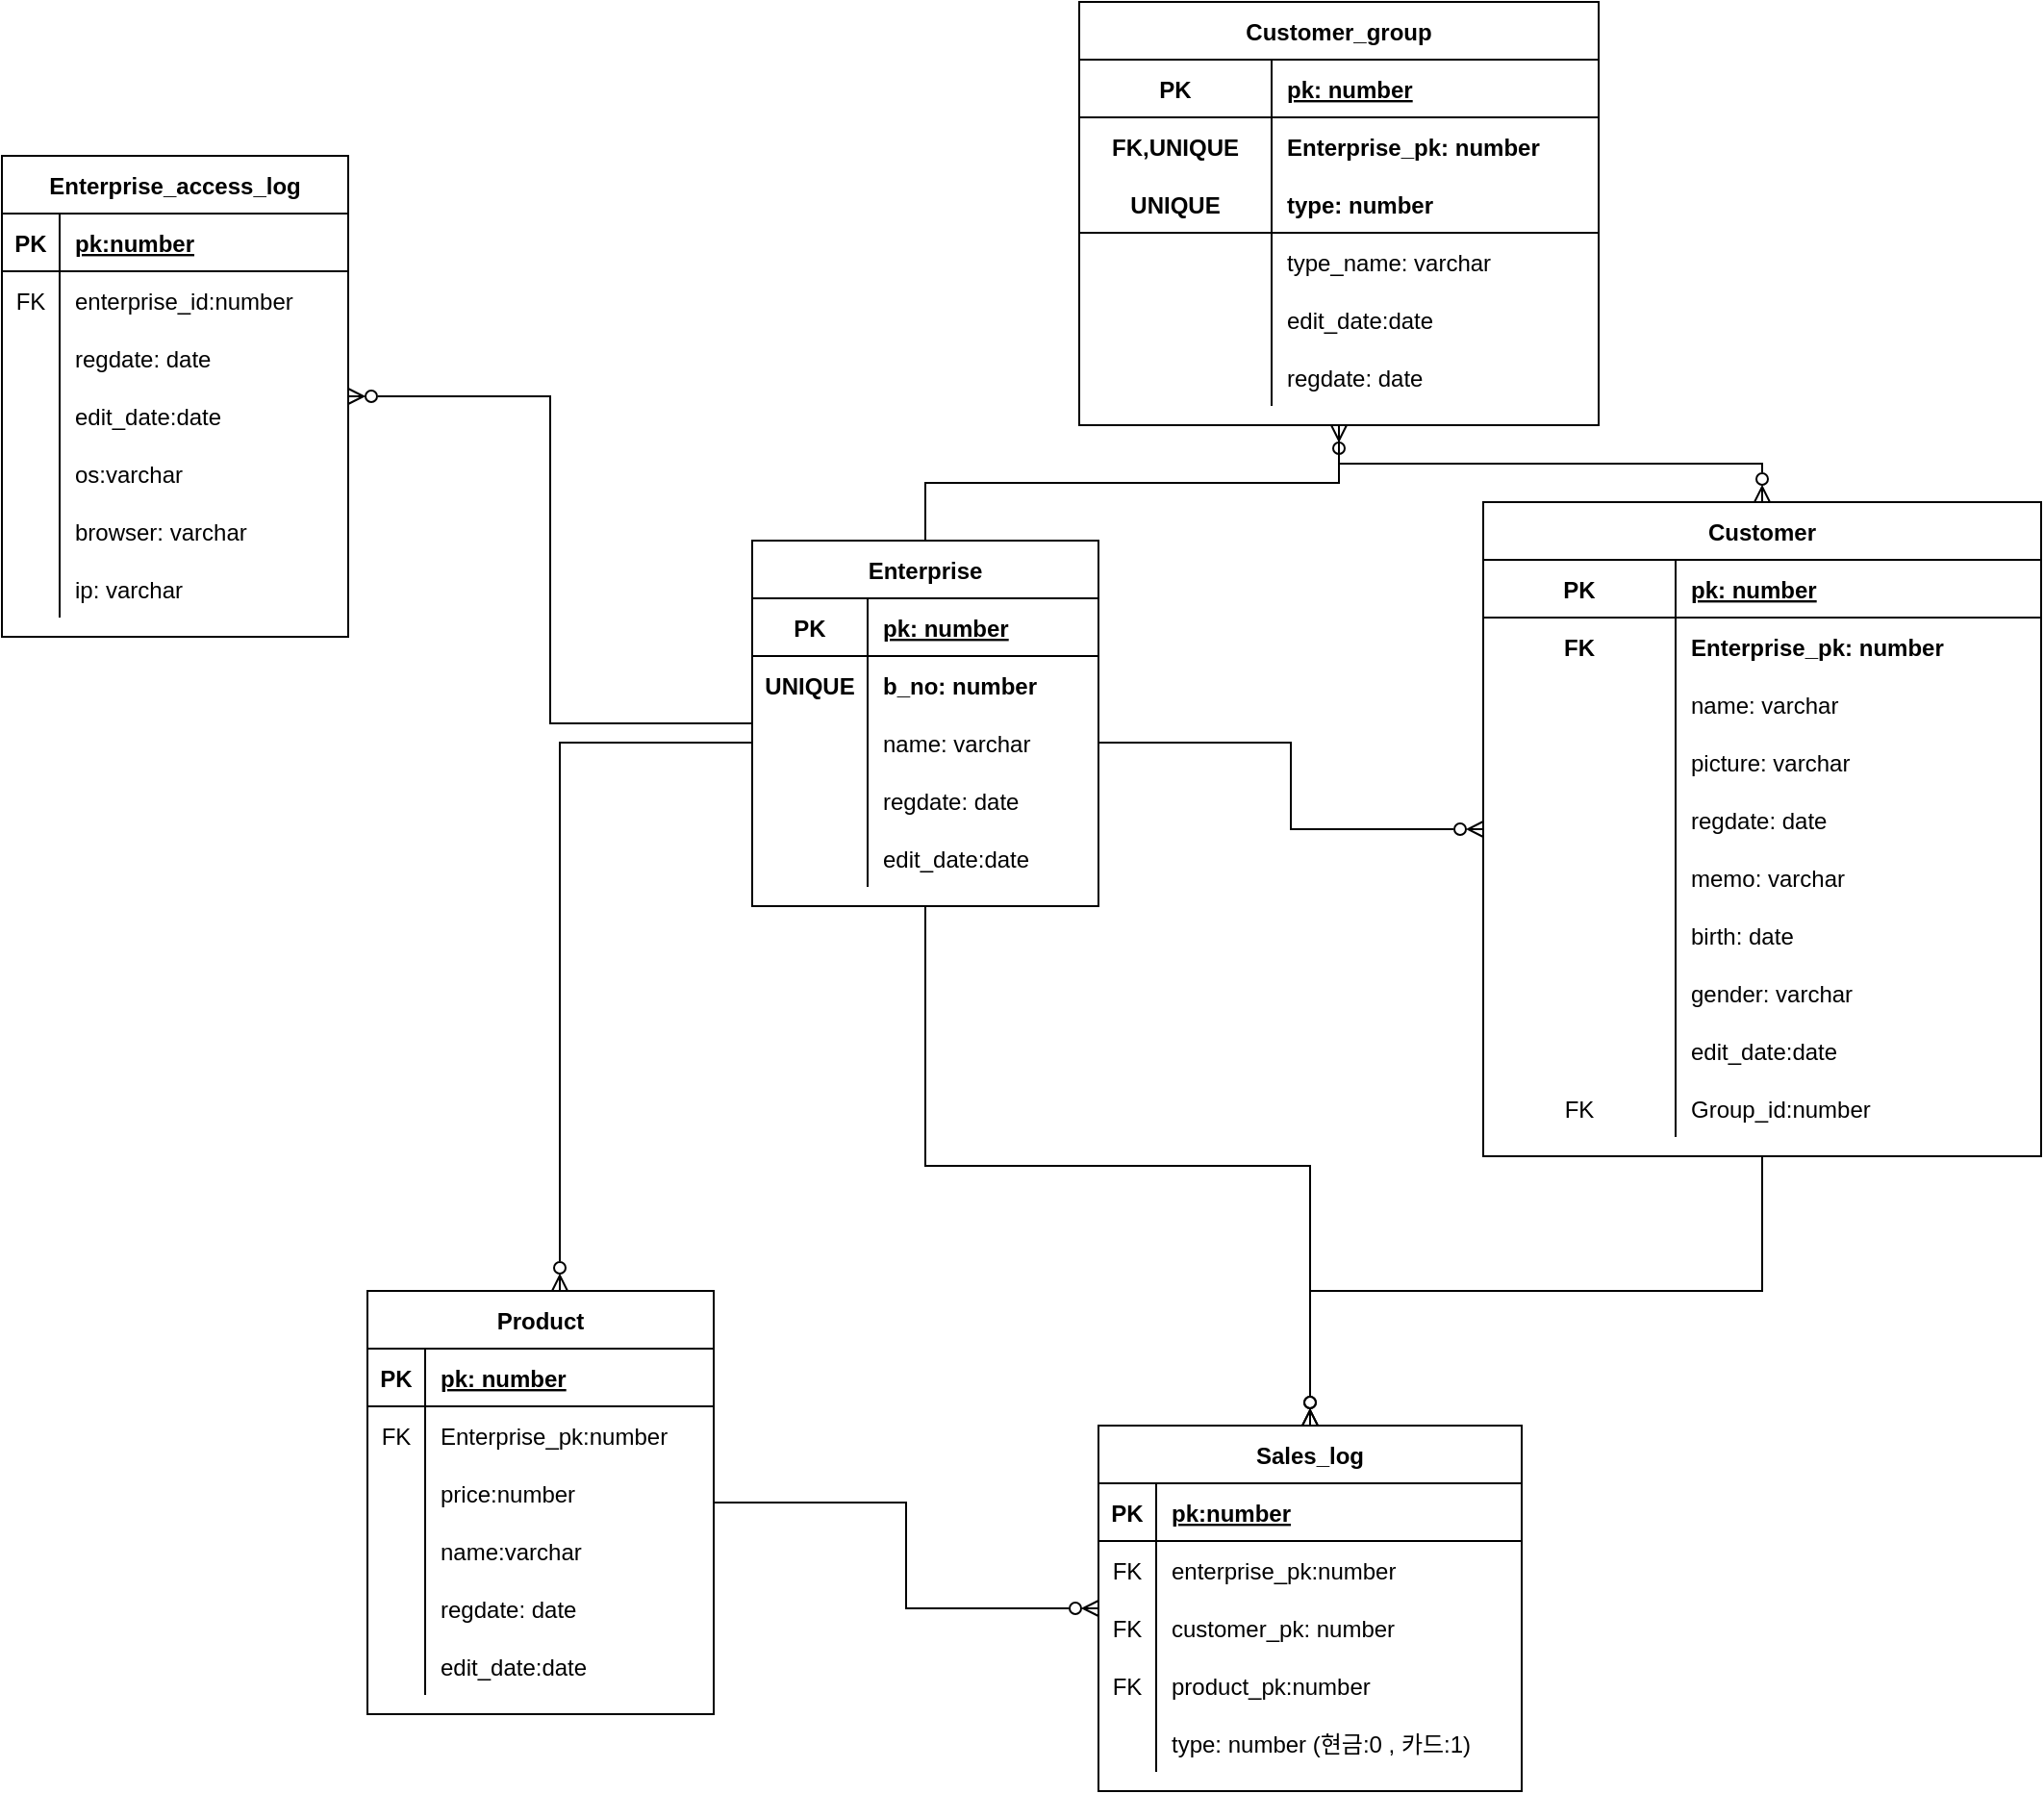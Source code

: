<mxfile>
    <diagram id="R2lEEEUBdFMjLlhIrx00" name="Page-1">
        <mxGraphModel dx="1968" dy="1538" grid="1" gridSize="10" guides="1" tooltips="1" connect="1" arrows="1" fold="1" page="1" pageScale="1" pageWidth="850" pageHeight="1100" math="0" shadow="0" extFonts="Permanent Marker^https://fonts.googleapis.com/css?family=Permanent+Marker">
            <root>
                <mxCell id="0"/>
                <mxCell id="1" parent="0"/>
                <mxCell id="xDkCP7w5JGBjfK6bOIif-144" style="edgeStyle=orthogonalEdgeStyle;rounded=0;orthogonalLoop=1;jettySize=auto;html=1;endArrow=ERzeroToMany;endFill=0;" parent="1" source="C-vyLk0tnHw3VtMMgP7b-23" target="xDkCP7w5JGBjfK6bOIif-127" edge="1">
                    <mxGeometry relative="1" as="geometry"/>
                </mxCell>
                <mxCell id="C-vyLk0tnHw3VtMMgP7b-23" value="Customer" style="shape=table;startSize=30;container=1;collapsible=1;childLayout=tableLayout;fixedRows=1;rowLines=0;fontStyle=1;align=center;resizeLast=1;" parent="1" vertex="1">
                    <mxGeometry x="430" y="230" width="290" height="340" as="geometry"/>
                </mxCell>
                <mxCell id="C-vyLk0tnHw3VtMMgP7b-24" value="" style="shape=partialRectangle;collapsible=0;dropTarget=0;pointerEvents=0;fillColor=none;points=[[0,0.5],[1,0.5]];portConstraint=eastwest;top=0;left=0;right=0;bottom=1;" parent="C-vyLk0tnHw3VtMMgP7b-23" vertex="1">
                    <mxGeometry y="30" width="290" height="30" as="geometry"/>
                </mxCell>
                <mxCell id="C-vyLk0tnHw3VtMMgP7b-25" value="PK" style="shape=partialRectangle;overflow=hidden;connectable=0;fillColor=none;top=0;left=0;bottom=0;right=0;fontStyle=1;" parent="C-vyLk0tnHw3VtMMgP7b-24" vertex="1">
                    <mxGeometry width="100" height="30" as="geometry">
                        <mxRectangle width="100" height="30" as="alternateBounds"/>
                    </mxGeometry>
                </mxCell>
                <mxCell id="C-vyLk0tnHw3VtMMgP7b-26" value="pk: number" style="shape=partialRectangle;overflow=hidden;connectable=0;fillColor=none;top=0;left=0;bottom=0;right=0;align=left;spacingLeft=6;fontStyle=5;" parent="C-vyLk0tnHw3VtMMgP7b-24" vertex="1">
                    <mxGeometry x="100" width="190" height="30" as="geometry">
                        <mxRectangle width="190" height="30" as="alternateBounds"/>
                    </mxGeometry>
                </mxCell>
                <mxCell id="C-vyLk0tnHw3VtMMgP7b-27" value="" style="shape=partialRectangle;collapsible=0;dropTarget=0;pointerEvents=0;fillColor=none;points=[[0,0.5],[1,0.5]];portConstraint=eastwest;top=0;left=0;right=0;bottom=0;" parent="C-vyLk0tnHw3VtMMgP7b-23" vertex="1">
                    <mxGeometry y="60" width="290" height="30" as="geometry"/>
                </mxCell>
                <mxCell id="C-vyLk0tnHw3VtMMgP7b-28" value="FK" style="shape=partialRectangle;overflow=hidden;connectable=0;fillColor=none;top=0;left=0;bottom=0;right=0;fontStyle=1" parent="C-vyLk0tnHw3VtMMgP7b-27" vertex="1">
                    <mxGeometry width="100" height="30" as="geometry">
                        <mxRectangle width="100" height="30" as="alternateBounds"/>
                    </mxGeometry>
                </mxCell>
                <mxCell id="C-vyLk0tnHw3VtMMgP7b-29" value="Enterprise_pk: number" style="shape=partialRectangle;overflow=hidden;connectable=0;fillColor=none;top=0;left=0;bottom=0;right=0;align=left;spacingLeft=6;fontStyle=1" parent="C-vyLk0tnHw3VtMMgP7b-27" vertex="1">
                    <mxGeometry x="100" width="190" height="30" as="geometry">
                        <mxRectangle width="190" height="30" as="alternateBounds"/>
                    </mxGeometry>
                </mxCell>
                <mxCell id="xDkCP7w5JGBjfK6bOIif-24" value="" style="shape=partialRectangle;collapsible=0;dropTarget=0;pointerEvents=0;fillColor=none;top=0;left=0;bottom=0;right=0;points=[[0,0.5],[1,0.5]];portConstraint=eastwest;" parent="C-vyLk0tnHw3VtMMgP7b-23" vertex="1">
                    <mxGeometry y="90" width="290" height="30" as="geometry"/>
                </mxCell>
                <mxCell id="xDkCP7w5JGBjfK6bOIif-25" value="" style="shape=partialRectangle;connectable=0;fillColor=none;top=0;left=0;bottom=0;right=0;editable=1;overflow=hidden;" parent="xDkCP7w5JGBjfK6bOIif-24" vertex="1">
                    <mxGeometry width="100" height="30" as="geometry">
                        <mxRectangle width="100" height="30" as="alternateBounds"/>
                    </mxGeometry>
                </mxCell>
                <mxCell id="xDkCP7w5JGBjfK6bOIif-26" value="name: varchar" style="shape=partialRectangle;connectable=0;fillColor=none;top=0;left=0;bottom=0;right=0;align=left;spacingLeft=6;overflow=hidden;" parent="xDkCP7w5JGBjfK6bOIif-24" vertex="1">
                    <mxGeometry x="100" width="190" height="30" as="geometry">
                        <mxRectangle width="190" height="30" as="alternateBounds"/>
                    </mxGeometry>
                </mxCell>
                <mxCell id="xDkCP7w5JGBjfK6bOIif-36" value="" style="shape=partialRectangle;collapsible=0;dropTarget=0;pointerEvents=0;fillColor=none;top=0;left=0;bottom=0;right=0;points=[[0,0.5],[1,0.5]];portConstraint=eastwest;" parent="C-vyLk0tnHw3VtMMgP7b-23" vertex="1">
                    <mxGeometry y="120" width="290" height="30" as="geometry"/>
                </mxCell>
                <mxCell id="xDkCP7w5JGBjfK6bOIif-37" value="" style="shape=partialRectangle;connectable=0;fillColor=none;top=0;left=0;bottom=0;right=0;editable=1;overflow=hidden;" parent="xDkCP7w5JGBjfK6bOIif-36" vertex="1">
                    <mxGeometry width="100" height="30" as="geometry">
                        <mxRectangle width="100" height="30" as="alternateBounds"/>
                    </mxGeometry>
                </mxCell>
                <mxCell id="xDkCP7w5JGBjfK6bOIif-38" value="picture: varchar" style="shape=partialRectangle;connectable=0;fillColor=none;top=0;left=0;bottom=0;right=0;align=left;spacingLeft=6;overflow=hidden;" parent="xDkCP7w5JGBjfK6bOIif-36" vertex="1">
                    <mxGeometry x="100" width="190" height="30" as="geometry">
                        <mxRectangle width="190" height="30" as="alternateBounds"/>
                    </mxGeometry>
                </mxCell>
                <mxCell id="xDkCP7w5JGBjfK6bOIif-40" value="" style="shape=partialRectangle;collapsible=0;dropTarget=0;pointerEvents=0;fillColor=none;top=0;left=0;bottom=0;right=0;points=[[0,0.5],[1,0.5]];portConstraint=eastwest;" parent="C-vyLk0tnHw3VtMMgP7b-23" vertex="1">
                    <mxGeometry y="150" width="290" height="30" as="geometry"/>
                </mxCell>
                <mxCell id="xDkCP7w5JGBjfK6bOIif-41" value="" style="shape=partialRectangle;connectable=0;fillColor=none;top=0;left=0;bottom=0;right=0;editable=1;overflow=hidden;" parent="xDkCP7w5JGBjfK6bOIif-40" vertex="1">
                    <mxGeometry width="100" height="30" as="geometry">
                        <mxRectangle width="100" height="30" as="alternateBounds"/>
                    </mxGeometry>
                </mxCell>
                <mxCell id="xDkCP7w5JGBjfK6bOIif-42" value="regdate: date" style="shape=partialRectangle;connectable=0;fillColor=none;top=0;left=0;bottom=0;right=0;align=left;spacingLeft=6;overflow=hidden;" parent="xDkCP7w5JGBjfK6bOIif-40" vertex="1">
                    <mxGeometry x="100" width="190" height="30" as="geometry">
                        <mxRectangle width="190" height="30" as="alternateBounds"/>
                    </mxGeometry>
                </mxCell>
                <mxCell id="xDkCP7w5JGBjfK6bOIif-32" value="" style="shape=partialRectangle;collapsible=0;dropTarget=0;pointerEvents=0;fillColor=none;top=0;left=0;bottom=0;right=0;points=[[0,0.5],[1,0.5]];portConstraint=eastwest;" parent="C-vyLk0tnHw3VtMMgP7b-23" vertex="1">
                    <mxGeometry y="180" width="290" height="30" as="geometry"/>
                </mxCell>
                <mxCell id="xDkCP7w5JGBjfK6bOIif-33" value="" style="shape=partialRectangle;connectable=0;fillColor=none;top=0;left=0;bottom=0;right=0;editable=1;overflow=hidden;" parent="xDkCP7w5JGBjfK6bOIif-32" vertex="1">
                    <mxGeometry width="100" height="30" as="geometry">
                        <mxRectangle width="100" height="30" as="alternateBounds"/>
                    </mxGeometry>
                </mxCell>
                <mxCell id="xDkCP7w5JGBjfK6bOIif-34" value="memo: varchar" style="shape=partialRectangle;connectable=0;fillColor=none;top=0;left=0;bottom=0;right=0;align=left;spacingLeft=6;overflow=hidden;" parent="xDkCP7w5JGBjfK6bOIif-32" vertex="1">
                    <mxGeometry x="100" width="190" height="30" as="geometry">
                        <mxRectangle width="190" height="30" as="alternateBounds"/>
                    </mxGeometry>
                </mxCell>
                <mxCell id="xDkCP7w5JGBjfK6bOIif-44" value="" style="shape=partialRectangle;collapsible=0;dropTarget=0;pointerEvents=0;fillColor=none;top=0;left=0;bottom=0;right=0;points=[[0,0.5],[1,0.5]];portConstraint=eastwest;" parent="C-vyLk0tnHw3VtMMgP7b-23" vertex="1">
                    <mxGeometry y="210" width="290" height="30" as="geometry"/>
                </mxCell>
                <mxCell id="xDkCP7w5JGBjfK6bOIif-45" value="" style="shape=partialRectangle;connectable=0;fillColor=none;top=0;left=0;bottom=0;right=0;editable=1;overflow=hidden;" parent="xDkCP7w5JGBjfK6bOIif-44" vertex="1">
                    <mxGeometry width="100" height="30" as="geometry">
                        <mxRectangle width="100" height="30" as="alternateBounds"/>
                    </mxGeometry>
                </mxCell>
                <mxCell id="xDkCP7w5JGBjfK6bOIif-46" value="birth: date" style="shape=partialRectangle;connectable=0;fillColor=none;top=0;left=0;bottom=0;right=0;align=left;spacingLeft=6;overflow=hidden;" parent="xDkCP7w5JGBjfK6bOIif-44" vertex="1">
                    <mxGeometry x="100" width="190" height="30" as="geometry">
                        <mxRectangle width="190" height="30" as="alternateBounds"/>
                    </mxGeometry>
                </mxCell>
                <mxCell id="xDkCP7w5JGBjfK6bOIif-52" value="" style="shape=partialRectangle;collapsible=0;dropTarget=0;pointerEvents=0;fillColor=none;top=0;left=0;bottom=0;right=0;points=[[0,0.5],[1,0.5]];portConstraint=eastwest;" parent="C-vyLk0tnHw3VtMMgP7b-23" vertex="1">
                    <mxGeometry y="240" width="290" height="30" as="geometry"/>
                </mxCell>
                <mxCell id="xDkCP7w5JGBjfK6bOIif-53" value="" style="shape=partialRectangle;connectable=0;fillColor=none;top=0;left=0;bottom=0;right=0;editable=1;overflow=hidden;" parent="xDkCP7w5JGBjfK6bOIif-52" vertex="1">
                    <mxGeometry width="100" height="30" as="geometry">
                        <mxRectangle width="100" height="30" as="alternateBounds"/>
                    </mxGeometry>
                </mxCell>
                <mxCell id="xDkCP7w5JGBjfK6bOIif-54" value="gender: varchar" style="shape=partialRectangle;connectable=0;fillColor=none;top=0;left=0;bottom=0;right=0;align=left;spacingLeft=6;overflow=hidden;" parent="xDkCP7w5JGBjfK6bOIif-52" vertex="1">
                    <mxGeometry x="100" width="190" height="30" as="geometry">
                        <mxRectangle width="190" height="30" as="alternateBounds"/>
                    </mxGeometry>
                </mxCell>
                <mxCell id="xDkCP7w5JGBjfK6bOIif-107" value="" style="shape=partialRectangle;collapsible=0;dropTarget=0;pointerEvents=0;fillColor=none;top=0;left=0;bottom=0;right=0;points=[[0,0.5],[1,0.5]];portConstraint=eastwest;" parent="C-vyLk0tnHw3VtMMgP7b-23" vertex="1">
                    <mxGeometry y="270" width="290" height="30" as="geometry"/>
                </mxCell>
                <mxCell id="xDkCP7w5JGBjfK6bOIif-108" value="" style="shape=partialRectangle;connectable=0;fillColor=none;top=0;left=0;bottom=0;right=0;editable=1;overflow=hidden;" parent="xDkCP7w5JGBjfK6bOIif-107" vertex="1">
                    <mxGeometry width="100" height="30" as="geometry">
                        <mxRectangle width="100" height="30" as="alternateBounds"/>
                    </mxGeometry>
                </mxCell>
                <mxCell id="xDkCP7w5JGBjfK6bOIif-109" value="edit_date:date" style="shape=partialRectangle;connectable=0;fillColor=none;top=0;left=0;bottom=0;right=0;align=left;spacingLeft=6;overflow=hidden;" parent="xDkCP7w5JGBjfK6bOIif-107" vertex="1">
                    <mxGeometry x="100" width="190" height="30" as="geometry">
                        <mxRectangle width="190" height="30" as="alternateBounds"/>
                    </mxGeometry>
                </mxCell>
                <mxCell id="xDkCP7w5JGBjfK6bOIif-56" value="" style="shape=partialRectangle;collapsible=0;dropTarget=0;pointerEvents=0;fillColor=none;top=0;left=0;bottom=0;right=0;points=[[0,0.5],[1,0.5]];portConstraint=eastwest;" parent="C-vyLk0tnHw3VtMMgP7b-23" vertex="1">
                    <mxGeometry y="300" width="290" height="30" as="geometry"/>
                </mxCell>
                <mxCell id="xDkCP7w5JGBjfK6bOIif-57" value="FK" style="shape=partialRectangle;connectable=0;fillColor=none;top=0;left=0;bottom=0;right=0;editable=1;overflow=hidden;" parent="xDkCP7w5JGBjfK6bOIif-56" vertex="1">
                    <mxGeometry width="100" height="30" as="geometry">
                        <mxRectangle width="100" height="30" as="alternateBounds"/>
                    </mxGeometry>
                </mxCell>
                <mxCell id="xDkCP7w5JGBjfK6bOIif-58" value="Group_id:number" style="shape=partialRectangle;connectable=0;fillColor=none;top=0;left=0;bottom=0;right=0;align=left;spacingLeft=6;overflow=hidden;" parent="xDkCP7w5JGBjfK6bOIif-56" vertex="1">
                    <mxGeometry x="100" width="190" height="30" as="geometry">
                        <mxRectangle width="190" height="30" as="alternateBounds"/>
                    </mxGeometry>
                </mxCell>
                <mxCell id="xDkCP7w5JGBjfK6bOIif-84" style="edgeStyle=orthogonalEdgeStyle;rounded=0;orthogonalLoop=1;jettySize=auto;html=1;endArrow=ERzeroToMany;endFill=0;" parent="1" source="xDkCP7w5JGBjfK6bOIif-1" target="xDkCP7w5JGBjfK6bOIif-66" edge="1">
                    <mxGeometry relative="1" as="geometry"/>
                </mxCell>
                <mxCell id="xDkCP7w5JGBjfK6bOIif-145" style="edgeStyle=orthogonalEdgeStyle;rounded=0;orthogonalLoop=1;jettySize=auto;html=1;endArrow=ERzeroToMany;endFill=0;" parent="1" source="xDkCP7w5JGBjfK6bOIif-1" target="xDkCP7w5JGBjfK6bOIif-127" edge="1">
                    <mxGeometry relative="1" as="geometry"/>
                </mxCell>
                <mxCell id="xDkCP7w5JGBjfK6bOIif-160" style="edgeStyle=orthogonalEdgeStyle;rounded=0;orthogonalLoop=1;jettySize=auto;html=1;endArrow=ERzeroToMany;endFill=0;" parent="1" source="xDkCP7w5JGBjfK6bOIif-1" target="xDkCP7w5JGBjfK6bOIif-147" edge="1">
                    <mxGeometry relative="1" as="geometry"/>
                </mxCell>
                <mxCell id="xDkCP7w5JGBjfK6bOIif-1" value="Enterprise" style="shape=table;startSize=30;container=1;collapsible=1;childLayout=tableLayout;fixedRows=1;rowLines=0;fontStyle=1;align=center;resizeLast=1;" parent="1" vertex="1">
                    <mxGeometry x="50" y="250" width="180" height="190" as="geometry"/>
                </mxCell>
                <mxCell id="xDkCP7w5JGBjfK6bOIif-2" value="" style="shape=partialRectangle;collapsible=0;dropTarget=0;pointerEvents=0;fillColor=none;top=0;left=0;bottom=1;right=0;points=[[0,0.5],[1,0.5]];portConstraint=eastwest;" parent="xDkCP7w5JGBjfK6bOIif-1" vertex="1">
                    <mxGeometry y="30" width="180" height="30" as="geometry"/>
                </mxCell>
                <mxCell id="xDkCP7w5JGBjfK6bOIif-3" value="PK" style="shape=partialRectangle;connectable=0;fillColor=none;top=0;left=0;bottom=0;right=0;fontStyle=1;overflow=hidden;" parent="xDkCP7w5JGBjfK6bOIif-2" vertex="1">
                    <mxGeometry width="60" height="30" as="geometry">
                        <mxRectangle width="60" height="30" as="alternateBounds"/>
                    </mxGeometry>
                </mxCell>
                <mxCell id="xDkCP7w5JGBjfK6bOIif-4" value="pk: number" style="shape=partialRectangle;connectable=0;fillColor=none;top=0;left=0;bottom=0;right=0;align=left;spacingLeft=6;fontStyle=5;overflow=hidden;" parent="xDkCP7w5JGBjfK6bOIif-2" vertex="1">
                    <mxGeometry x="60" width="120" height="30" as="geometry">
                        <mxRectangle width="120" height="30" as="alternateBounds"/>
                    </mxGeometry>
                </mxCell>
                <mxCell id="xDkCP7w5JGBjfK6bOIif-178" value="" style="shape=partialRectangle;collapsible=0;dropTarget=0;pointerEvents=0;fillColor=none;top=0;left=0;bottom=0;right=0;points=[[0,0.5],[1,0.5]];portConstraint=eastwest;" parent="xDkCP7w5JGBjfK6bOIif-1" vertex="1">
                    <mxGeometry y="60" width="180" height="30" as="geometry"/>
                </mxCell>
                <mxCell id="xDkCP7w5JGBjfK6bOIif-179" value="UNIQUE" style="shape=partialRectangle;connectable=0;fillColor=none;top=0;left=0;bottom=0;right=0;editable=1;overflow=hidden;fontStyle=1" parent="xDkCP7w5JGBjfK6bOIif-178" vertex="1">
                    <mxGeometry width="60" height="30" as="geometry">
                        <mxRectangle width="60" height="30" as="alternateBounds"/>
                    </mxGeometry>
                </mxCell>
                <mxCell id="xDkCP7w5JGBjfK6bOIif-180" value="b_no: number" style="shape=partialRectangle;connectable=0;fillColor=none;top=0;left=0;bottom=0;right=0;align=left;spacingLeft=6;overflow=hidden;fontStyle=1" parent="xDkCP7w5JGBjfK6bOIif-178" vertex="1">
                    <mxGeometry x="60" width="120" height="30" as="geometry">
                        <mxRectangle width="120" height="30" as="alternateBounds"/>
                    </mxGeometry>
                </mxCell>
                <mxCell id="xDkCP7w5JGBjfK6bOIif-8" value="" style="shape=partialRectangle;collapsible=0;dropTarget=0;pointerEvents=0;fillColor=none;top=0;left=0;bottom=0;right=0;points=[[0,0.5],[1,0.5]];portConstraint=eastwest;" parent="xDkCP7w5JGBjfK6bOIif-1" vertex="1">
                    <mxGeometry y="90" width="180" height="30" as="geometry"/>
                </mxCell>
                <mxCell id="xDkCP7w5JGBjfK6bOIif-9" value="" style="shape=partialRectangle;connectable=0;fillColor=none;top=0;left=0;bottom=0;right=0;editable=1;overflow=hidden;" parent="xDkCP7w5JGBjfK6bOIif-8" vertex="1">
                    <mxGeometry width="60" height="30" as="geometry">
                        <mxRectangle width="60" height="30" as="alternateBounds"/>
                    </mxGeometry>
                </mxCell>
                <mxCell id="xDkCP7w5JGBjfK6bOIif-10" value="name: varchar" style="shape=partialRectangle;connectable=0;fillColor=none;top=0;left=0;bottom=0;right=0;align=left;spacingLeft=6;overflow=hidden;" parent="xDkCP7w5JGBjfK6bOIif-8" vertex="1">
                    <mxGeometry x="60" width="120" height="30" as="geometry">
                        <mxRectangle width="120" height="30" as="alternateBounds"/>
                    </mxGeometry>
                </mxCell>
                <mxCell id="xDkCP7w5JGBjfK6bOIif-11" value="" style="shape=partialRectangle;collapsible=0;dropTarget=0;pointerEvents=0;fillColor=none;top=0;left=0;bottom=0;right=0;points=[[0,0.5],[1,0.5]];portConstraint=eastwest;" parent="xDkCP7w5JGBjfK6bOIif-1" vertex="1">
                    <mxGeometry y="120" width="180" height="30" as="geometry"/>
                </mxCell>
                <mxCell id="xDkCP7w5JGBjfK6bOIif-12" value="" style="shape=partialRectangle;connectable=0;fillColor=none;top=0;left=0;bottom=0;right=0;editable=1;overflow=hidden;" parent="xDkCP7w5JGBjfK6bOIif-11" vertex="1">
                    <mxGeometry width="60" height="30" as="geometry">
                        <mxRectangle width="60" height="30" as="alternateBounds"/>
                    </mxGeometry>
                </mxCell>
                <mxCell id="xDkCP7w5JGBjfK6bOIif-13" value="regdate: date" style="shape=partialRectangle;connectable=0;fillColor=none;top=0;left=0;bottom=0;right=0;align=left;spacingLeft=6;overflow=hidden;" parent="xDkCP7w5JGBjfK6bOIif-11" vertex="1">
                    <mxGeometry x="60" width="120" height="30" as="geometry">
                        <mxRectangle width="120" height="30" as="alternateBounds"/>
                    </mxGeometry>
                </mxCell>
                <mxCell id="xDkCP7w5JGBjfK6bOIif-123" value="" style="shape=partialRectangle;collapsible=0;dropTarget=0;pointerEvents=0;fillColor=none;top=0;left=0;bottom=0;right=0;points=[[0,0.5],[1,0.5]];portConstraint=eastwest;" parent="xDkCP7w5JGBjfK6bOIif-1" vertex="1">
                    <mxGeometry y="150" width="180" height="30" as="geometry"/>
                </mxCell>
                <mxCell id="xDkCP7w5JGBjfK6bOIif-124" value="" style="shape=partialRectangle;connectable=0;fillColor=none;top=0;left=0;bottom=0;right=0;editable=1;overflow=hidden;" parent="xDkCP7w5JGBjfK6bOIif-123" vertex="1">
                    <mxGeometry width="60" height="30" as="geometry">
                        <mxRectangle width="60" height="30" as="alternateBounds"/>
                    </mxGeometry>
                </mxCell>
                <mxCell id="xDkCP7w5JGBjfK6bOIif-125" value="edit_date:date" style="shape=partialRectangle;connectable=0;fillColor=none;top=0;left=0;bottom=0;right=0;align=left;spacingLeft=6;overflow=hidden;" parent="xDkCP7w5JGBjfK6bOIif-123" vertex="1">
                    <mxGeometry x="60" width="120" height="30" as="geometry">
                        <mxRectangle width="120" height="30" as="alternateBounds"/>
                    </mxGeometry>
                </mxCell>
                <mxCell id="xDkCP7w5JGBjfK6bOIif-65" style="edgeStyle=orthogonalEdgeStyle;rounded=0;orthogonalLoop=1;jettySize=auto;html=1;endArrow=ERzeroToMany;endFill=0;" parent="1" source="xDkCP7w5JGBjfK6bOIif-8" target="C-vyLk0tnHw3VtMMgP7b-23" edge="1">
                    <mxGeometry relative="1" as="geometry"/>
                </mxCell>
                <mxCell id="xDkCP7w5JGBjfK6bOIif-82" style="edgeStyle=orthogonalEdgeStyle;rounded=0;orthogonalLoop=1;jettySize=auto;html=1;endArrow=ERzeroToMany;endFill=0;" parent="1" source="xDkCP7w5JGBjfK6bOIif-66" target="C-vyLk0tnHw3VtMMgP7b-23" edge="1">
                    <mxGeometry relative="1" as="geometry"/>
                </mxCell>
                <mxCell id="xDkCP7w5JGBjfK6bOIif-66" value="Customer_group" style="shape=table;startSize=30;container=1;collapsible=1;childLayout=tableLayout;fixedRows=1;rowLines=0;fontStyle=1;align=center;resizeLast=1;" parent="1" vertex="1">
                    <mxGeometry x="220" y="-30" width="270" height="220" as="geometry"/>
                </mxCell>
                <mxCell id="xDkCP7w5JGBjfK6bOIif-67" value="" style="shape=partialRectangle;collapsible=0;dropTarget=0;pointerEvents=0;fillColor=none;top=0;left=0;bottom=1;right=0;points=[[0,0.5],[1,0.5]];portConstraint=eastwest;" parent="xDkCP7w5JGBjfK6bOIif-66" vertex="1">
                    <mxGeometry y="30" width="270" height="30" as="geometry"/>
                </mxCell>
                <mxCell id="xDkCP7w5JGBjfK6bOIif-68" value="PK" style="shape=partialRectangle;connectable=0;fillColor=none;top=0;left=0;bottom=0;right=0;fontStyle=1;overflow=hidden;" parent="xDkCP7w5JGBjfK6bOIif-67" vertex="1">
                    <mxGeometry width="100" height="30" as="geometry">
                        <mxRectangle width="100" height="30" as="alternateBounds"/>
                    </mxGeometry>
                </mxCell>
                <mxCell id="xDkCP7w5JGBjfK6bOIif-69" value="pk: number" style="shape=partialRectangle;connectable=0;fillColor=none;top=0;left=0;bottom=0;right=0;align=left;spacingLeft=6;fontStyle=5;overflow=hidden;" parent="xDkCP7w5JGBjfK6bOIif-67" vertex="1">
                    <mxGeometry x="100" width="170" height="30" as="geometry">
                        <mxRectangle width="170" height="30" as="alternateBounds"/>
                    </mxGeometry>
                </mxCell>
                <mxCell id="xDkCP7w5JGBjfK6bOIif-79" value="" style="shape=partialRectangle;collapsible=0;dropTarget=0;pointerEvents=0;fillColor=none;top=0;left=0;bottom=0;right=0;points=[[0,0.5],[1,0.5]];portConstraint=eastwest;" parent="xDkCP7w5JGBjfK6bOIif-66" vertex="1">
                    <mxGeometry y="60" width="270" height="30" as="geometry"/>
                </mxCell>
                <mxCell id="xDkCP7w5JGBjfK6bOIif-80" value="FK,UNIQUE" style="shape=partialRectangle;connectable=0;fillColor=none;top=0;left=0;bottom=0;right=0;fontStyle=1;overflow=hidden;" parent="xDkCP7w5JGBjfK6bOIif-79" vertex="1">
                    <mxGeometry width="100" height="30" as="geometry">
                        <mxRectangle width="100" height="30" as="alternateBounds"/>
                    </mxGeometry>
                </mxCell>
                <mxCell id="xDkCP7w5JGBjfK6bOIif-81" value="Enterprise_pk: number" style="shape=partialRectangle;connectable=0;fillColor=none;top=0;left=0;bottom=0;right=0;align=left;spacingLeft=6;fontStyle=1;overflow=hidden;" parent="xDkCP7w5JGBjfK6bOIif-79" vertex="1">
                    <mxGeometry x="100" width="170" height="30" as="geometry">
                        <mxRectangle width="170" height="30" as="alternateBounds"/>
                    </mxGeometry>
                </mxCell>
                <mxCell id="xDkCP7w5JGBjfK6bOIif-70" value="" style="shape=partialRectangle;collapsible=0;dropTarget=0;pointerEvents=0;fillColor=none;top=0;left=0;bottom=1;right=0;points=[[0,0.5],[1,0.5]];portConstraint=eastwest;fontStyle=1" parent="xDkCP7w5JGBjfK6bOIif-66" vertex="1">
                    <mxGeometry y="90" width="270" height="30" as="geometry"/>
                </mxCell>
                <mxCell id="xDkCP7w5JGBjfK6bOIif-71" value="UNIQUE" style="shape=partialRectangle;connectable=0;fillColor=none;top=0;left=0;bottom=0;right=0;editable=1;overflow=hidden;fontStyle=1" parent="xDkCP7w5JGBjfK6bOIif-70" vertex="1">
                    <mxGeometry width="100" height="30" as="geometry">
                        <mxRectangle width="100" height="30" as="alternateBounds"/>
                    </mxGeometry>
                </mxCell>
                <mxCell id="xDkCP7w5JGBjfK6bOIif-72" value="type: number" style="shape=partialRectangle;connectable=0;fillColor=none;top=0;left=0;bottom=0;right=0;align=left;spacingLeft=6;overflow=hidden;fontStyle=1" parent="xDkCP7w5JGBjfK6bOIif-70" vertex="1">
                    <mxGeometry x="100" width="170" height="30" as="geometry">
                        <mxRectangle width="170" height="30" as="alternateBounds"/>
                    </mxGeometry>
                </mxCell>
                <mxCell id="xDkCP7w5JGBjfK6bOIif-73" value="" style="shape=partialRectangle;collapsible=0;dropTarget=0;pointerEvents=0;fillColor=none;top=0;left=0;bottom=0;right=0;points=[[0,0.5],[1,0.5]];portConstraint=eastwest;" parent="xDkCP7w5JGBjfK6bOIif-66" vertex="1">
                    <mxGeometry y="120" width="270" height="30" as="geometry"/>
                </mxCell>
                <mxCell id="xDkCP7w5JGBjfK6bOIif-74" value="" style="shape=partialRectangle;connectable=0;fillColor=none;top=0;left=0;bottom=0;right=0;editable=1;overflow=hidden;" parent="xDkCP7w5JGBjfK6bOIif-73" vertex="1">
                    <mxGeometry width="100" height="30" as="geometry">
                        <mxRectangle width="100" height="30" as="alternateBounds"/>
                    </mxGeometry>
                </mxCell>
                <mxCell id="xDkCP7w5JGBjfK6bOIif-75" value="type_name: varchar" style="shape=partialRectangle;connectable=0;fillColor=none;top=0;left=0;bottom=0;right=0;align=left;spacingLeft=6;overflow=hidden;" parent="xDkCP7w5JGBjfK6bOIif-73" vertex="1">
                    <mxGeometry x="100" width="170" height="30" as="geometry">
                        <mxRectangle width="170" height="30" as="alternateBounds"/>
                    </mxGeometry>
                </mxCell>
                <mxCell id="xDkCP7w5JGBjfK6bOIif-111" value="" style="shape=partialRectangle;collapsible=0;dropTarget=0;pointerEvents=0;fillColor=none;top=0;left=0;bottom=0;right=0;points=[[0,0.5],[1,0.5]];portConstraint=eastwest;" parent="xDkCP7w5JGBjfK6bOIif-66" vertex="1">
                    <mxGeometry y="150" width="270" height="30" as="geometry"/>
                </mxCell>
                <mxCell id="xDkCP7w5JGBjfK6bOIif-112" value="" style="shape=partialRectangle;connectable=0;fillColor=none;top=0;left=0;bottom=0;right=0;editable=1;overflow=hidden;" parent="xDkCP7w5JGBjfK6bOIif-111" vertex="1">
                    <mxGeometry width="100" height="30" as="geometry">
                        <mxRectangle width="100" height="30" as="alternateBounds"/>
                    </mxGeometry>
                </mxCell>
                <mxCell id="xDkCP7w5JGBjfK6bOIif-113" value="edit_date:date" style="shape=partialRectangle;connectable=0;fillColor=none;top=0;left=0;bottom=0;right=0;align=left;spacingLeft=6;overflow=hidden;" parent="xDkCP7w5JGBjfK6bOIif-111" vertex="1">
                    <mxGeometry x="100" width="170" height="30" as="geometry">
                        <mxRectangle width="170" height="30" as="alternateBounds"/>
                    </mxGeometry>
                </mxCell>
                <mxCell id="xDkCP7w5JGBjfK6bOIif-115" value="" style="shape=partialRectangle;collapsible=0;dropTarget=0;pointerEvents=0;fillColor=none;top=0;left=0;bottom=0;right=0;points=[[0,0.5],[1,0.5]];portConstraint=eastwest;" parent="xDkCP7w5JGBjfK6bOIif-66" vertex="1">
                    <mxGeometry y="180" width="270" height="30" as="geometry"/>
                </mxCell>
                <mxCell id="xDkCP7w5JGBjfK6bOIif-116" value="" style="shape=partialRectangle;connectable=0;fillColor=none;top=0;left=0;bottom=0;right=0;editable=1;overflow=hidden;" parent="xDkCP7w5JGBjfK6bOIif-115" vertex="1">
                    <mxGeometry width="100" height="30" as="geometry">
                        <mxRectangle width="100" height="30" as="alternateBounds"/>
                    </mxGeometry>
                </mxCell>
                <mxCell id="xDkCP7w5JGBjfK6bOIif-117" value="regdate: date" style="shape=partialRectangle;connectable=0;fillColor=none;top=0;left=0;bottom=0;right=0;align=left;spacingLeft=6;overflow=hidden;" parent="xDkCP7w5JGBjfK6bOIif-115" vertex="1">
                    <mxGeometry x="100" width="170" height="30" as="geometry">
                        <mxRectangle width="170" height="30" as="alternateBounds"/>
                    </mxGeometry>
                </mxCell>
                <mxCell id="xDkCP7w5JGBjfK6bOIif-146" style="edgeStyle=orthogonalEdgeStyle;rounded=0;orthogonalLoop=1;jettySize=auto;html=1;endArrow=ERzeroToMany;endFill=0;" parent="1" source="xDkCP7w5JGBjfK6bOIif-85" target="xDkCP7w5JGBjfK6bOIif-127" edge="1">
                    <mxGeometry relative="1" as="geometry"/>
                </mxCell>
                <mxCell id="xDkCP7w5JGBjfK6bOIif-85" value="Product" style="shape=table;startSize=30;container=1;collapsible=1;childLayout=tableLayout;fixedRows=1;rowLines=0;fontStyle=1;align=center;resizeLast=1;" parent="1" vertex="1">
                    <mxGeometry x="-150" y="640" width="180" height="220" as="geometry"/>
                </mxCell>
                <mxCell id="xDkCP7w5JGBjfK6bOIif-86" value="" style="shape=partialRectangle;collapsible=0;dropTarget=0;pointerEvents=0;fillColor=none;top=0;left=0;bottom=1;right=0;points=[[0,0.5],[1,0.5]];portConstraint=eastwest;" parent="xDkCP7w5JGBjfK6bOIif-85" vertex="1">
                    <mxGeometry y="30" width="180" height="30" as="geometry"/>
                </mxCell>
                <mxCell id="xDkCP7w5JGBjfK6bOIif-87" value="PK" style="shape=partialRectangle;connectable=0;fillColor=none;top=0;left=0;bottom=0;right=0;fontStyle=1;overflow=hidden;" parent="xDkCP7w5JGBjfK6bOIif-86" vertex="1">
                    <mxGeometry width="30" height="30" as="geometry">
                        <mxRectangle width="30" height="30" as="alternateBounds"/>
                    </mxGeometry>
                </mxCell>
                <mxCell id="xDkCP7w5JGBjfK6bOIif-88" value="pk: number" style="shape=partialRectangle;connectable=0;fillColor=none;top=0;left=0;bottom=0;right=0;align=left;spacingLeft=6;fontStyle=5;overflow=hidden;" parent="xDkCP7w5JGBjfK6bOIif-86" vertex="1">
                    <mxGeometry x="30" width="150" height="30" as="geometry">
                        <mxRectangle width="150" height="30" as="alternateBounds"/>
                    </mxGeometry>
                </mxCell>
                <mxCell id="xDkCP7w5JGBjfK6bOIif-99" value="" style="shape=partialRectangle;collapsible=0;dropTarget=0;pointerEvents=0;fillColor=none;top=0;left=0;bottom=0;right=0;points=[[0,0.5],[1,0.5]];portConstraint=eastwest;" parent="xDkCP7w5JGBjfK6bOIif-85" vertex="1">
                    <mxGeometry y="60" width="180" height="30" as="geometry"/>
                </mxCell>
                <mxCell id="xDkCP7w5JGBjfK6bOIif-100" value="FK" style="shape=partialRectangle;connectable=0;fillColor=none;top=0;left=0;bottom=0;right=0;fontStyle=0;overflow=hidden;" parent="xDkCP7w5JGBjfK6bOIif-99" vertex="1">
                    <mxGeometry width="30" height="30" as="geometry">
                        <mxRectangle width="30" height="30" as="alternateBounds"/>
                    </mxGeometry>
                </mxCell>
                <mxCell id="xDkCP7w5JGBjfK6bOIif-101" value="Enterprise_pk:number" style="shape=partialRectangle;connectable=0;fillColor=none;top=0;left=0;bottom=0;right=0;align=left;spacingLeft=6;fontStyle=0;overflow=hidden;" parent="xDkCP7w5JGBjfK6bOIif-99" vertex="1">
                    <mxGeometry x="30" width="150" height="30" as="geometry">
                        <mxRectangle width="150" height="30" as="alternateBounds"/>
                    </mxGeometry>
                </mxCell>
                <mxCell id="xDkCP7w5JGBjfK6bOIif-89" value="" style="shape=partialRectangle;collapsible=0;dropTarget=0;pointerEvents=0;fillColor=none;top=0;left=0;bottom=0;right=0;points=[[0,0.5],[1,0.5]];portConstraint=eastwest;" parent="xDkCP7w5JGBjfK6bOIif-85" vertex="1">
                    <mxGeometry y="90" width="180" height="30" as="geometry"/>
                </mxCell>
                <mxCell id="xDkCP7w5JGBjfK6bOIif-90" value="" style="shape=partialRectangle;connectable=0;fillColor=none;top=0;left=0;bottom=0;right=0;editable=1;overflow=hidden;" parent="xDkCP7w5JGBjfK6bOIif-89" vertex="1">
                    <mxGeometry width="30" height="30" as="geometry">
                        <mxRectangle width="30" height="30" as="alternateBounds"/>
                    </mxGeometry>
                </mxCell>
                <mxCell id="xDkCP7w5JGBjfK6bOIif-91" value="price:number" style="shape=partialRectangle;connectable=0;fillColor=none;top=0;left=0;bottom=0;right=0;align=left;spacingLeft=6;overflow=hidden;" parent="xDkCP7w5JGBjfK6bOIif-89" vertex="1">
                    <mxGeometry x="30" width="150" height="30" as="geometry">
                        <mxRectangle width="150" height="30" as="alternateBounds"/>
                    </mxGeometry>
                </mxCell>
                <mxCell id="xDkCP7w5JGBjfK6bOIif-92" value="" style="shape=partialRectangle;collapsible=0;dropTarget=0;pointerEvents=0;fillColor=none;top=0;left=0;bottom=0;right=0;points=[[0,0.5],[1,0.5]];portConstraint=eastwest;" parent="xDkCP7w5JGBjfK6bOIif-85" vertex="1">
                    <mxGeometry y="120" width="180" height="30" as="geometry"/>
                </mxCell>
                <mxCell id="xDkCP7w5JGBjfK6bOIif-93" value="" style="shape=partialRectangle;connectable=0;fillColor=none;top=0;left=0;bottom=0;right=0;editable=1;overflow=hidden;" parent="xDkCP7w5JGBjfK6bOIif-92" vertex="1">
                    <mxGeometry width="30" height="30" as="geometry">
                        <mxRectangle width="30" height="30" as="alternateBounds"/>
                    </mxGeometry>
                </mxCell>
                <mxCell id="xDkCP7w5JGBjfK6bOIif-94" value="name:varchar" style="shape=partialRectangle;connectable=0;fillColor=none;top=0;left=0;bottom=0;right=0;align=left;spacingLeft=6;overflow=hidden;" parent="xDkCP7w5JGBjfK6bOIif-92" vertex="1">
                    <mxGeometry x="30" width="150" height="30" as="geometry">
                        <mxRectangle width="150" height="30" as="alternateBounds"/>
                    </mxGeometry>
                </mxCell>
                <mxCell id="xDkCP7w5JGBjfK6bOIif-95" value="" style="shape=partialRectangle;collapsible=0;dropTarget=0;pointerEvents=0;fillColor=none;top=0;left=0;bottom=0;right=0;points=[[0,0.5],[1,0.5]];portConstraint=eastwest;" parent="xDkCP7w5JGBjfK6bOIif-85" vertex="1">
                    <mxGeometry y="150" width="180" height="30" as="geometry"/>
                </mxCell>
                <mxCell id="xDkCP7w5JGBjfK6bOIif-96" value="" style="shape=partialRectangle;connectable=0;fillColor=none;top=0;left=0;bottom=0;right=0;editable=1;overflow=hidden;" parent="xDkCP7w5JGBjfK6bOIif-95" vertex="1">
                    <mxGeometry width="30" height="30" as="geometry">
                        <mxRectangle width="30" height="30" as="alternateBounds"/>
                    </mxGeometry>
                </mxCell>
                <mxCell id="xDkCP7w5JGBjfK6bOIif-97" value="regdate: date" style="shape=partialRectangle;connectable=0;fillColor=none;top=0;left=0;bottom=0;right=0;align=left;spacingLeft=6;overflow=hidden;" parent="xDkCP7w5JGBjfK6bOIif-95" vertex="1">
                    <mxGeometry x="30" width="150" height="30" as="geometry">
                        <mxRectangle width="150" height="30" as="alternateBounds"/>
                    </mxGeometry>
                </mxCell>
                <mxCell id="xDkCP7w5JGBjfK6bOIif-104" value="" style="shape=partialRectangle;collapsible=0;dropTarget=0;pointerEvents=0;fillColor=none;top=0;left=0;bottom=0;right=0;points=[[0,0.5],[1,0.5]];portConstraint=eastwest;" parent="xDkCP7w5JGBjfK6bOIif-85" vertex="1">
                    <mxGeometry y="180" width="180" height="30" as="geometry"/>
                </mxCell>
                <mxCell id="xDkCP7w5JGBjfK6bOIif-105" value="" style="shape=partialRectangle;connectable=0;fillColor=none;top=0;left=0;bottom=0;right=0;editable=1;overflow=hidden;" parent="xDkCP7w5JGBjfK6bOIif-104" vertex="1">
                    <mxGeometry width="30" height="30" as="geometry">
                        <mxRectangle width="30" height="30" as="alternateBounds"/>
                    </mxGeometry>
                </mxCell>
                <mxCell id="xDkCP7w5JGBjfK6bOIif-106" value="edit_date:date" style="shape=partialRectangle;connectable=0;fillColor=none;top=0;left=0;bottom=0;right=0;align=left;spacingLeft=6;overflow=hidden;" parent="xDkCP7w5JGBjfK6bOIif-104" vertex="1">
                    <mxGeometry x="30" width="150" height="30" as="geometry">
                        <mxRectangle width="150" height="30" as="alternateBounds"/>
                    </mxGeometry>
                </mxCell>
                <mxCell id="xDkCP7w5JGBjfK6bOIif-102" style="edgeStyle=orthogonalEdgeStyle;rounded=0;orthogonalLoop=1;jettySize=auto;html=1;endArrow=ERzeroToMany;endFill=0;" parent="1" source="xDkCP7w5JGBjfK6bOIif-8" target="xDkCP7w5JGBjfK6bOIif-85" edge="1">
                    <mxGeometry relative="1" as="geometry">
                        <Array as="points">
                            <mxPoint x="-50" y="355"/>
                        </Array>
                    </mxGeometry>
                </mxCell>
                <mxCell id="xDkCP7w5JGBjfK6bOIif-127" value="Sales_log" style="shape=table;startSize=30;container=1;collapsible=1;childLayout=tableLayout;fixedRows=1;rowLines=0;fontStyle=1;align=center;resizeLast=1;" parent="1" vertex="1">
                    <mxGeometry x="230" y="710" width="220.0" height="190" as="geometry"/>
                </mxCell>
                <mxCell id="xDkCP7w5JGBjfK6bOIif-128" value="" style="shape=partialRectangle;collapsible=0;dropTarget=0;pointerEvents=0;fillColor=none;top=0;left=0;bottom=1;right=0;points=[[0,0.5],[1,0.5]];portConstraint=eastwest;" parent="xDkCP7w5JGBjfK6bOIif-127" vertex="1">
                    <mxGeometry y="30" width="220.0" height="30" as="geometry"/>
                </mxCell>
                <mxCell id="xDkCP7w5JGBjfK6bOIif-129" value="PK" style="shape=partialRectangle;connectable=0;fillColor=none;top=0;left=0;bottom=0;right=0;fontStyle=1;overflow=hidden;" parent="xDkCP7w5JGBjfK6bOIif-128" vertex="1">
                    <mxGeometry width="30" height="30" as="geometry">
                        <mxRectangle width="30" height="30" as="alternateBounds"/>
                    </mxGeometry>
                </mxCell>
                <mxCell id="xDkCP7w5JGBjfK6bOIif-130" value="pk:number" style="shape=partialRectangle;connectable=0;fillColor=none;top=0;left=0;bottom=0;right=0;align=left;spacingLeft=6;fontStyle=5;overflow=hidden;" parent="xDkCP7w5JGBjfK6bOIif-128" vertex="1">
                    <mxGeometry x="30" width="190.0" height="30" as="geometry">
                        <mxRectangle width="190.0" height="30" as="alternateBounds"/>
                    </mxGeometry>
                </mxCell>
                <mxCell id="xDkCP7w5JGBjfK6bOIif-141" value="" style="shape=partialRectangle;collapsible=0;dropTarget=0;pointerEvents=0;fillColor=none;top=0;left=0;bottom=0;right=0;points=[[0,0.5],[1,0.5]];portConstraint=eastwest;" parent="xDkCP7w5JGBjfK6bOIif-127" vertex="1">
                    <mxGeometry y="60" width="220.0" height="30" as="geometry"/>
                </mxCell>
                <mxCell id="xDkCP7w5JGBjfK6bOIif-142" value="FK" style="shape=partialRectangle;connectable=0;fillColor=none;top=0;left=0;bottom=0;right=0;fontStyle=0;overflow=hidden;" parent="xDkCP7w5JGBjfK6bOIif-141" vertex="1">
                    <mxGeometry width="30" height="30" as="geometry">
                        <mxRectangle width="30" height="30" as="alternateBounds"/>
                    </mxGeometry>
                </mxCell>
                <mxCell id="xDkCP7w5JGBjfK6bOIif-143" value="enterprise_pk:number" style="shape=partialRectangle;connectable=0;fillColor=none;top=0;left=0;bottom=0;right=0;align=left;spacingLeft=6;fontStyle=0;overflow=hidden;" parent="xDkCP7w5JGBjfK6bOIif-141" vertex="1">
                    <mxGeometry x="30" width="190.0" height="30" as="geometry">
                        <mxRectangle width="190.0" height="30" as="alternateBounds"/>
                    </mxGeometry>
                </mxCell>
                <mxCell id="xDkCP7w5JGBjfK6bOIif-131" value="" style="shape=partialRectangle;collapsible=0;dropTarget=0;pointerEvents=0;fillColor=none;top=0;left=0;bottom=0;right=0;points=[[0,0.5],[1,0.5]];portConstraint=eastwest;" parent="xDkCP7w5JGBjfK6bOIif-127" vertex="1">
                    <mxGeometry y="90" width="220.0" height="30" as="geometry"/>
                </mxCell>
                <mxCell id="xDkCP7w5JGBjfK6bOIif-132" value="FK" style="shape=partialRectangle;connectable=0;fillColor=none;top=0;left=0;bottom=0;right=0;editable=1;overflow=hidden;" parent="xDkCP7w5JGBjfK6bOIif-131" vertex="1">
                    <mxGeometry width="30" height="30" as="geometry">
                        <mxRectangle width="30" height="30" as="alternateBounds"/>
                    </mxGeometry>
                </mxCell>
                <mxCell id="xDkCP7w5JGBjfK6bOIif-133" value="customer_pk: number" style="shape=partialRectangle;connectable=0;fillColor=none;top=0;left=0;bottom=0;right=0;align=left;spacingLeft=6;overflow=hidden;" parent="xDkCP7w5JGBjfK6bOIif-131" vertex="1">
                    <mxGeometry x="30" width="190.0" height="30" as="geometry">
                        <mxRectangle width="190.0" height="30" as="alternateBounds"/>
                    </mxGeometry>
                </mxCell>
                <mxCell id="xDkCP7w5JGBjfK6bOIif-134" value="" style="shape=partialRectangle;collapsible=0;dropTarget=0;pointerEvents=0;fillColor=none;top=0;left=0;bottom=0;right=0;points=[[0,0.5],[1,0.5]];portConstraint=eastwest;" parent="xDkCP7w5JGBjfK6bOIif-127" vertex="1">
                    <mxGeometry y="120" width="220.0" height="30" as="geometry"/>
                </mxCell>
                <mxCell id="xDkCP7w5JGBjfK6bOIif-135" value="FK" style="shape=partialRectangle;connectable=0;fillColor=none;top=0;left=0;bottom=0;right=0;editable=1;overflow=hidden;" parent="xDkCP7w5JGBjfK6bOIif-134" vertex="1">
                    <mxGeometry width="30" height="30" as="geometry">
                        <mxRectangle width="30" height="30" as="alternateBounds"/>
                    </mxGeometry>
                </mxCell>
                <mxCell id="xDkCP7w5JGBjfK6bOIif-136" value="product_pk:number" style="shape=partialRectangle;connectable=0;fillColor=none;top=0;left=0;bottom=0;right=0;align=left;spacingLeft=6;overflow=hidden;" parent="xDkCP7w5JGBjfK6bOIif-134" vertex="1">
                    <mxGeometry x="30" width="190.0" height="30" as="geometry">
                        <mxRectangle width="190.0" height="30" as="alternateBounds"/>
                    </mxGeometry>
                </mxCell>
                <mxCell id="xDkCP7w5JGBjfK6bOIif-137" value="" style="shape=partialRectangle;collapsible=0;dropTarget=0;pointerEvents=0;fillColor=none;top=0;left=0;bottom=0;right=0;points=[[0,0.5],[1,0.5]];portConstraint=eastwest;" parent="xDkCP7w5JGBjfK6bOIif-127" vertex="1">
                    <mxGeometry y="150" width="220.0" height="30" as="geometry"/>
                </mxCell>
                <mxCell id="xDkCP7w5JGBjfK6bOIif-138" value="" style="shape=partialRectangle;connectable=0;fillColor=none;top=0;left=0;bottom=0;right=0;editable=1;overflow=hidden;" parent="xDkCP7w5JGBjfK6bOIif-137" vertex="1">
                    <mxGeometry width="30" height="30" as="geometry">
                        <mxRectangle width="30" height="30" as="alternateBounds"/>
                    </mxGeometry>
                </mxCell>
                <mxCell id="xDkCP7w5JGBjfK6bOIif-139" value="type: number (현금:0 , 카드:1)" style="shape=partialRectangle;connectable=0;fillColor=none;top=0;left=0;bottom=0;right=0;align=left;spacingLeft=6;overflow=hidden;" parent="xDkCP7w5JGBjfK6bOIif-137" vertex="1">
                    <mxGeometry x="30" width="190.0" height="30" as="geometry">
                        <mxRectangle width="190.0" height="30" as="alternateBounds"/>
                    </mxGeometry>
                </mxCell>
                <mxCell id="xDkCP7w5JGBjfK6bOIif-147" value="Enterprise_access_log" style="shape=table;startSize=30;container=1;collapsible=1;childLayout=tableLayout;fixedRows=1;rowLines=0;fontStyle=1;align=center;resizeLast=1;" parent="1" vertex="1">
                    <mxGeometry x="-340" y="50" width="180" height="250" as="geometry"/>
                </mxCell>
                <mxCell id="xDkCP7w5JGBjfK6bOIif-148" value="" style="shape=partialRectangle;collapsible=0;dropTarget=0;pointerEvents=0;fillColor=none;top=0;left=0;bottom=1;right=0;points=[[0,0.5],[1,0.5]];portConstraint=eastwest;" parent="xDkCP7w5JGBjfK6bOIif-147" vertex="1">
                    <mxGeometry y="30" width="180" height="30" as="geometry"/>
                </mxCell>
                <mxCell id="xDkCP7w5JGBjfK6bOIif-149" value="PK" style="shape=partialRectangle;connectable=0;fillColor=none;top=0;left=0;bottom=0;right=0;fontStyle=1;overflow=hidden;" parent="xDkCP7w5JGBjfK6bOIif-148" vertex="1">
                    <mxGeometry width="30" height="30" as="geometry">
                        <mxRectangle width="30" height="30" as="alternateBounds"/>
                    </mxGeometry>
                </mxCell>
                <mxCell id="xDkCP7w5JGBjfK6bOIif-150" value="pk:number" style="shape=partialRectangle;connectable=0;fillColor=none;top=0;left=0;bottom=0;right=0;align=left;spacingLeft=6;fontStyle=5;overflow=hidden;" parent="xDkCP7w5JGBjfK6bOIif-148" vertex="1">
                    <mxGeometry x="30" width="150" height="30" as="geometry">
                        <mxRectangle width="150" height="30" as="alternateBounds"/>
                    </mxGeometry>
                </mxCell>
                <mxCell id="xDkCP7w5JGBjfK6bOIif-151" value="" style="shape=partialRectangle;collapsible=0;dropTarget=0;pointerEvents=0;fillColor=none;top=0;left=0;bottom=0;right=0;points=[[0,0.5],[1,0.5]];portConstraint=eastwest;" parent="xDkCP7w5JGBjfK6bOIif-147" vertex="1">
                    <mxGeometry y="60" width="180" height="30" as="geometry"/>
                </mxCell>
                <mxCell id="xDkCP7w5JGBjfK6bOIif-152" value="FK" style="shape=partialRectangle;connectable=0;fillColor=none;top=0;left=0;bottom=0;right=0;editable=1;overflow=hidden;" parent="xDkCP7w5JGBjfK6bOIif-151" vertex="1">
                    <mxGeometry width="30" height="30" as="geometry">
                        <mxRectangle width="30" height="30" as="alternateBounds"/>
                    </mxGeometry>
                </mxCell>
                <mxCell id="xDkCP7w5JGBjfK6bOIif-153" value="enterprise_id:number" style="shape=partialRectangle;connectable=0;fillColor=none;top=0;left=0;bottom=0;right=0;align=left;spacingLeft=6;overflow=hidden;" parent="xDkCP7w5JGBjfK6bOIif-151" vertex="1">
                    <mxGeometry x="30" width="150" height="30" as="geometry">
                        <mxRectangle width="150" height="30" as="alternateBounds"/>
                    </mxGeometry>
                </mxCell>
                <mxCell id="xDkCP7w5JGBjfK6bOIif-154" value="" style="shape=partialRectangle;collapsible=0;dropTarget=0;pointerEvents=0;fillColor=none;top=0;left=0;bottom=0;right=0;points=[[0,0.5],[1,0.5]];portConstraint=eastwest;" parent="xDkCP7w5JGBjfK6bOIif-147" vertex="1">
                    <mxGeometry y="90" width="180" height="30" as="geometry"/>
                </mxCell>
                <mxCell id="xDkCP7w5JGBjfK6bOIif-155" value="" style="shape=partialRectangle;connectable=0;fillColor=none;top=0;left=0;bottom=0;right=0;editable=1;overflow=hidden;" parent="xDkCP7w5JGBjfK6bOIif-154" vertex="1">
                    <mxGeometry width="30" height="30" as="geometry">
                        <mxRectangle width="30" height="30" as="alternateBounds"/>
                    </mxGeometry>
                </mxCell>
                <mxCell id="xDkCP7w5JGBjfK6bOIif-156" value="regdate: date" style="shape=partialRectangle;connectable=0;fillColor=none;top=0;left=0;bottom=0;right=0;align=left;spacingLeft=6;overflow=hidden;" parent="xDkCP7w5JGBjfK6bOIif-154" vertex="1">
                    <mxGeometry x="30" width="150" height="30" as="geometry">
                        <mxRectangle width="150" height="30" as="alternateBounds"/>
                    </mxGeometry>
                </mxCell>
                <mxCell id="xDkCP7w5JGBjfK6bOIif-157" value="" style="shape=partialRectangle;collapsible=0;dropTarget=0;pointerEvents=0;fillColor=none;top=0;left=0;bottom=0;right=0;points=[[0,0.5],[1,0.5]];portConstraint=eastwest;" parent="xDkCP7w5JGBjfK6bOIif-147" vertex="1">
                    <mxGeometry y="120" width="180" height="30" as="geometry"/>
                </mxCell>
                <mxCell id="xDkCP7w5JGBjfK6bOIif-158" value="" style="shape=partialRectangle;connectable=0;fillColor=none;top=0;left=0;bottom=0;right=0;editable=1;overflow=hidden;" parent="xDkCP7w5JGBjfK6bOIif-157" vertex="1">
                    <mxGeometry width="30" height="30" as="geometry">
                        <mxRectangle width="30" height="30" as="alternateBounds"/>
                    </mxGeometry>
                </mxCell>
                <mxCell id="xDkCP7w5JGBjfK6bOIif-159" value="edit_date:date" style="shape=partialRectangle;connectable=0;fillColor=none;top=0;left=0;bottom=0;right=0;align=left;spacingLeft=6;overflow=hidden;" parent="xDkCP7w5JGBjfK6bOIif-157" vertex="1">
                    <mxGeometry x="30" width="150" height="30" as="geometry">
                        <mxRectangle width="150" height="30" as="alternateBounds"/>
                    </mxGeometry>
                </mxCell>
                <mxCell id="xDkCP7w5JGBjfK6bOIif-162" value="" style="shape=partialRectangle;collapsible=0;dropTarget=0;pointerEvents=0;fillColor=none;top=0;left=0;bottom=0;right=0;points=[[0,0.5],[1,0.5]];portConstraint=eastwest;" parent="xDkCP7w5JGBjfK6bOIif-147" vertex="1">
                    <mxGeometry y="150" width="180" height="30" as="geometry"/>
                </mxCell>
                <mxCell id="xDkCP7w5JGBjfK6bOIif-163" value="" style="shape=partialRectangle;connectable=0;fillColor=none;top=0;left=0;bottom=0;right=0;editable=1;overflow=hidden;" parent="xDkCP7w5JGBjfK6bOIif-162" vertex="1">
                    <mxGeometry width="30" height="30" as="geometry">
                        <mxRectangle width="30" height="30" as="alternateBounds"/>
                    </mxGeometry>
                </mxCell>
                <mxCell id="xDkCP7w5JGBjfK6bOIif-164" value="os:varchar" style="shape=partialRectangle;connectable=0;fillColor=none;top=0;left=0;bottom=0;right=0;align=left;spacingLeft=6;overflow=hidden;" parent="xDkCP7w5JGBjfK6bOIif-162" vertex="1">
                    <mxGeometry x="30" width="150" height="30" as="geometry">
                        <mxRectangle width="150" height="30" as="alternateBounds"/>
                    </mxGeometry>
                </mxCell>
                <mxCell id="xDkCP7w5JGBjfK6bOIif-166" value="" style="shape=partialRectangle;collapsible=0;dropTarget=0;pointerEvents=0;fillColor=none;top=0;left=0;bottom=0;right=0;points=[[0,0.5],[1,0.5]];portConstraint=eastwest;" parent="xDkCP7w5JGBjfK6bOIif-147" vertex="1">
                    <mxGeometry y="180" width="180" height="30" as="geometry"/>
                </mxCell>
                <mxCell id="xDkCP7w5JGBjfK6bOIif-167" value="" style="shape=partialRectangle;connectable=0;fillColor=none;top=0;left=0;bottom=0;right=0;editable=1;overflow=hidden;" parent="xDkCP7w5JGBjfK6bOIif-166" vertex="1">
                    <mxGeometry width="30" height="30" as="geometry">
                        <mxRectangle width="30" height="30" as="alternateBounds"/>
                    </mxGeometry>
                </mxCell>
                <mxCell id="xDkCP7w5JGBjfK6bOIif-168" value="browser: varchar" style="shape=partialRectangle;connectable=0;fillColor=none;top=0;left=0;bottom=0;right=0;align=left;spacingLeft=6;overflow=hidden;" parent="xDkCP7w5JGBjfK6bOIif-166" vertex="1">
                    <mxGeometry x="30" width="150" height="30" as="geometry">
                        <mxRectangle width="150" height="30" as="alternateBounds"/>
                    </mxGeometry>
                </mxCell>
                <mxCell id="xDkCP7w5JGBjfK6bOIif-170" value="" style="shape=partialRectangle;collapsible=0;dropTarget=0;pointerEvents=0;fillColor=none;top=0;left=0;bottom=0;right=0;points=[[0,0.5],[1,0.5]];portConstraint=eastwest;" parent="xDkCP7w5JGBjfK6bOIif-147" vertex="1">
                    <mxGeometry y="210" width="180" height="30" as="geometry"/>
                </mxCell>
                <mxCell id="xDkCP7w5JGBjfK6bOIif-171" value="" style="shape=partialRectangle;connectable=0;fillColor=none;top=0;left=0;bottom=0;right=0;editable=1;overflow=hidden;" parent="xDkCP7w5JGBjfK6bOIif-170" vertex="1">
                    <mxGeometry width="30" height="30" as="geometry">
                        <mxRectangle width="30" height="30" as="alternateBounds"/>
                    </mxGeometry>
                </mxCell>
                <mxCell id="xDkCP7w5JGBjfK6bOIif-172" value="ip: varchar" style="shape=partialRectangle;connectable=0;fillColor=none;top=0;left=0;bottom=0;right=0;align=left;spacingLeft=6;overflow=hidden;" parent="xDkCP7w5JGBjfK6bOIif-170" vertex="1">
                    <mxGeometry x="30" width="150" height="30" as="geometry">
                        <mxRectangle width="150" height="30" as="alternateBounds"/>
                    </mxGeometry>
                </mxCell>
            </root>
        </mxGraphModel>
    </diagram>
</mxfile>
